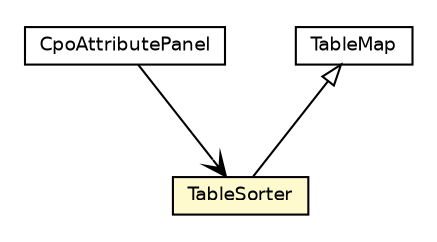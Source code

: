 #!/usr/local/bin/dot
#
# Class diagram 
# Generated by UmlGraph version 4.6 (http://www.spinellis.gr/sw/umlgraph)
#

digraph G {
	edge [fontname="Helvetica",fontsize=10,labelfontname="Helvetica",labelfontsize=10];
	node [fontname="Helvetica",fontsize=10,shape=plaintext];
	// org.synchronoss.cpo.util.CpoAttributePanel
	c1255 [label=<<table border="0" cellborder="1" cellspacing="0" cellpadding="2" port="p" href="./CpoAttributePanel.html">
		<tr><td><table border="0" cellspacing="0" cellpadding="1">
			<tr><td> CpoAttributePanel </td></tr>
		</table></td></tr>
		</table>>, fontname="Helvetica", fontcolor="black", fontsize=9.0];
	// org.synchronoss.cpo.util.TableSorter
	c1256 [label=<<table border="0" cellborder="1" cellspacing="0" cellpadding="2" port="p" bgcolor="lemonChiffon" href="./TableSorter.html">
		<tr><td><table border="0" cellspacing="0" cellpadding="1">
			<tr><td> TableSorter </td></tr>
		</table></td></tr>
		</table>>, fontname="Helvetica", fontcolor="black", fontsize=9.0];
	// org.synchronoss.cpo.util.TableMap
	c1267 [label=<<table border="0" cellborder="1" cellspacing="0" cellpadding="2" port="p" href="./TableMap.html">
		<tr><td><table border="0" cellspacing="0" cellpadding="1">
			<tr><td> TableMap </td></tr>
		</table></td></tr>
		</table>>, fontname="Helvetica", fontcolor="black", fontsize=9.0];
	//org.synchronoss.cpo.util.TableSorter extends org.synchronoss.cpo.util.TableMap
	c1267:p -> c1256:p [dir=back,arrowtail=empty];
	// org.synchronoss.cpo.util.CpoAttributePanel NAVASSOC org.synchronoss.cpo.util.TableSorter
	c1255:p -> c1256:p [taillabel="", label="", headlabel="", fontname="Helvetica", fontcolor="black", fontsize=10.0, color="black", arrowhead=open];
}

